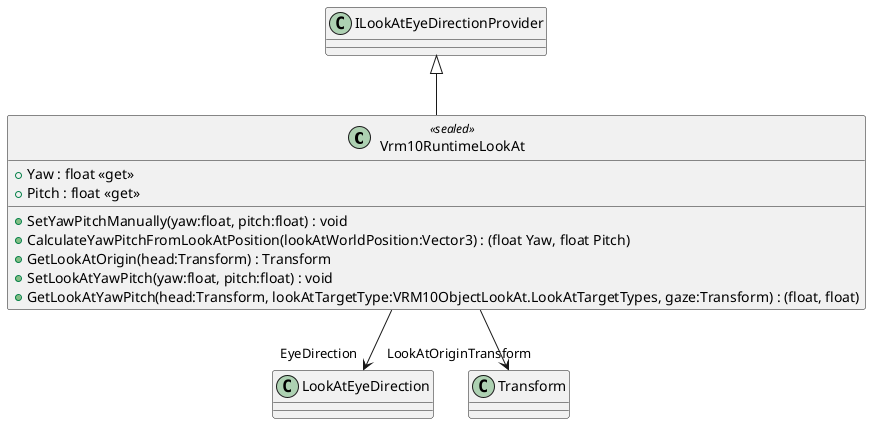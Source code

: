@startuml
class Vrm10RuntimeLookAt <<sealed>> {
    + Yaw : float <<get>>
    + Pitch : float <<get>>
    + SetYawPitchManually(yaw:float, pitch:float) : void
    + CalculateYawPitchFromLookAtPosition(lookAtWorldPosition:Vector3) : (float Yaw, float Pitch)
    + GetLookAtOrigin(head:Transform) : Transform
    + SetLookAtYawPitch(yaw:float, pitch:float) : void
    + GetLookAtYawPitch(head:Transform, lookAtTargetType:VRM10ObjectLookAt.LookAtTargetTypes, gaze:Transform) : (float, float)
}
ILookAtEyeDirectionProvider <|-- Vrm10RuntimeLookAt
Vrm10RuntimeLookAt --> "EyeDirection" LookAtEyeDirection
Vrm10RuntimeLookAt --> "LookAtOriginTransform" Transform
@enduml
